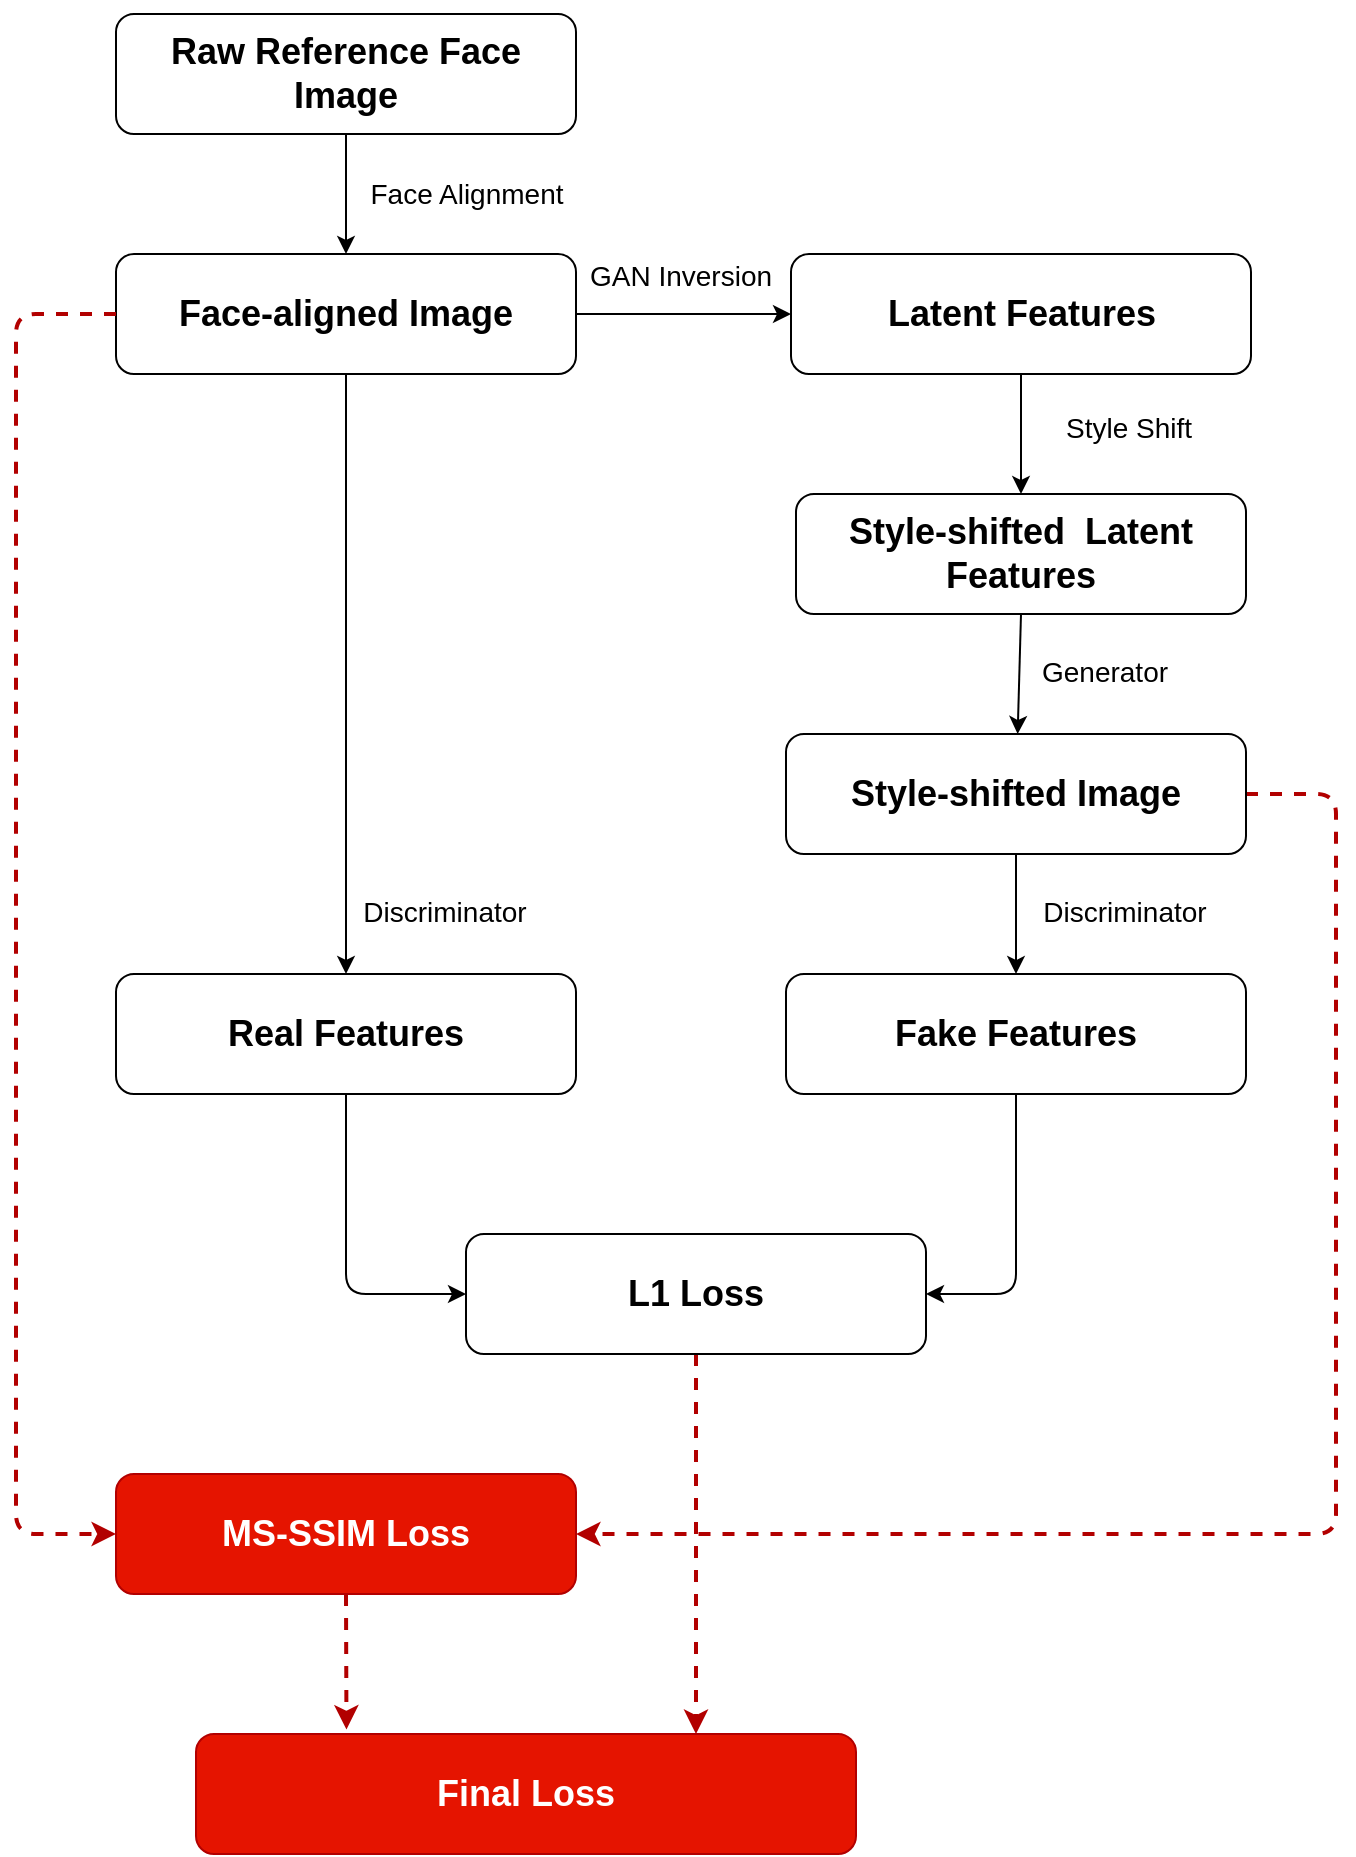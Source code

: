 <mxfile>
    <diagram id="6iw_RZE9-BXgiEtmnTba" name="Page-1">
        <mxGraphModel dx="666" dy="548" grid="1" gridSize="10" guides="1" tooltips="1" connect="1" arrows="1" fold="1" page="1" pageScale="1" pageWidth="850" pageHeight="1100" math="0" shadow="0">
            <root>
                <mxCell id="0"/>
                <mxCell id="1" parent="0"/>
                <mxCell id="2" value="&lt;h2&gt;Raw Reference Face Image&lt;/h2&gt;" style="rounded=1;whiteSpace=wrap;html=1;" parent="1" vertex="1">
                    <mxGeometry x="110" y="40" width="230" height="60" as="geometry"/>
                </mxCell>
                <mxCell id="40" style="edgeStyle=none;html=1;exitX=1;exitY=0.5;exitDx=0;exitDy=0;entryX=0;entryY=0.5;entryDx=0;entryDy=0;" edge="1" parent="1" source="3" target="7">
                    <mxGeometry relative="1" as="geometry"/>
                </mxCell>
                <mxCell id="3" value="&lt;h2&gt;Face-aligned Image&lt;/h2&gt;" style="rounded=1;whiteSpace=wrap;html=1;" parent="1" vertex="1">
                    <mxGeometry x="110" y="160" width="230" height="60" as="geometry"/>
                </mxCell>
                <mxCell id="4" value="" style="endArrow=classic;html=1;exitX=0.5;exitY=1;exitDx=0;exitDy=0;entryX=0.5;entryY=0;entryDx=0;entryDy=0;" parent="1" source="2" target="3" edge="1">
                    <mxGeometry width="50" height="50" relative="1" as="geometry">
                        <mxPoint x="320" y="250" as="sourcePoint"/>
                        <mxPoint x="370" y="200" as="targetPoint"/>
                    </mxGeometry>
                </mxCell>
                <mxCell id="6" value="Face Alignment" style="edgeLabel;html=1;align=center;verticalAlign=middle;resizable=0;points=[];fontSize=14;" parent="4" vertex="1" connectable="0">
                    <mxGeometry x="-0.429" y="-2" relative="1" as="geometry">
                        <mxPoint x="62" y="13" as="offset"/>
                    </mxGeometry>
                </mxCell>
                <mxCell id="15" style="edgeStyle=none;html=1;exitX=0.5;exitY=1;exitDx=0;exitDy=0;entryX=0.5;entryY=0;entryDx=0;entryDy=0;" parent="1" source="7" target="14" edge="1">
                    <mxGeometry relative="1" as="geometry"/>
                </mxCell>
                <mxCell id="7" value="&lt;h2&gt;Latent Features&lt;/h2&gt;" style="rounded=1;whiteSpace=wrap;html=1;" parent="1" vertex="1">
                    <mxGeometry x="447.5" y="160" width="230" height="60" as="geometry"/>
                </mxCell>
                <mxCell id="20" style="edgeStyle=none;html=1;exitX=0.5;exitY=1;exitDx=0;exitDy=0;entryX=0.5;entryY=0;entryDx=0;entryDy=0;fontSize=14;" parent="1" source="3" target="13" edge="1">
                    <mxGeometry relative="1" as="geometry">
                        <mxPoint x="225" y="460" as="sourcePoint"/>
                    </mxGeometry>
                </mxCell>
                <mxCell id="29" style="edgeStyle=none;html=1;exitX=0;exitY=0.5;exitDx=0;exitDy=0;entryX=0;entryY=0.5;entryDx=0;entryDy=0;fillColor=#e51400;strokeColor=#B20000;strokeWidth=2;dashed=1;" parent="1" source="3" target="28" edge="1">
                    <mxGeometry relative="1" as="geometry">
                        <mxPoint x="110" y="430" as="sourcePoint"/>
                        <Array as="points">
                            <mxPoint x="60" y="190"/>
                            <mxPoint x="60" y="800"/>
                        </Array>
                    </mxGeometry>
                </mxCell>
                <mxCell id="26" style="edgeStyle=none;html=1;exitX=0.5;exitY=1;exitDx=0;exitDy=0;entryX=0;entryY=0.5;entryDx=0;entryDy=0;fontSize=14;" parent="1" source="13" target="25" edge="1">
                    <mxGeometry relative="1" as="geometry">
                        <Array as="points">
                            <mxPoint x="225" y="680"/>
                        </Array>
                    </mxGeometry>
                </mxCell>
                <mxCell id="13" value="&lt;h2&gt;Real Features&lt;/h2&gt;" style="rounded=1;whiteSpace=wrap;html=1;" parent="1" vertex="1">
                    <mxGeometry x="110" y="520" width="230" height="60" as="geometry"/>
                </mxCell>
                <mxCell id="18" style="edgeStyle=none;html=1;exitX=0.5;exitY=1;exitDx=0;exitDy=0;" parent="1" source="14" target="17" edge="1">
                    <mxGeometry relative="1" as="geometry"/>
                </mxCell>
                <mxCell id="14" value="&lt;h2&gt;Style-shifted&amp;nbsp; Latent Features&lt;/h2&gt;" style="rounded=1;whiteSpace=wrap;html=1;" parent="1" vertex="1">
                    <mxGeometry x="450" y="280" width="225" height="60" as="geometry"/>
                </mxCell>
                <mxCell id="16" value="Style Shift" style="edgeLabel;html=1;align=center;verticalAlign=middle;resizable=0;points=[];fontSize=14;" parent="1" vertex="1" connectable="0">
                    <mxGeometry x="630" y="250" as="geometry">
                        <mxPoint x="-14" y="-3" as="offset"/>
                    </mxGeometry>
                </mxCell>
                <mxCell id="23" style="edgeStyle=none;html=1;exitX=0.5;exitY=1;exitDx=0;exitDy=0;entryX=0.5;entryY=0;entryDx=0;entryDy=0;fontSize=14;" parent="1" source="17" target="22" edge="1">
                    <mxGeometry relative="1" as="geometry"/>
                </mxCell>
                <mxCell id="30" style="edgeStyle=none;html=1;exitX=1;exitY=0.5;exitDx=0;exitDy=0;entryX=1;entryY=0.5;entryDx=0;entryDy=0;dashed=1;fillColor=#e51400;strokeColor=#B20000;strokeWidth=2;" parent="1" source="17" target="28" edge="1">
                    <mxGeometry relative="1" as="geometry">
                        <Array as="points">
                            <mxPoint x="720" y="430"/>
                            <mxPoint x="720" y="800"/>
                        </Array>
                    </mxGeometry>
                </mxCell>
                <mxCell id="17" value="&lt;h2&gt;Style-shifted Image&lt;/h2&gt;" style="rounded=1;whiteSpace=wrap;html=1;" parent="1" vertex="1">
                    <mxGeometry x="445" y="400" width="230" height="60" as="geometry"/>
                </mxCell>
                <mxCell id="19" value="&lt;font style=&quot;font-size: 14px&quot;&gt;Generator&lt;/font&gt;" style="edgeLabel;html=1;align=center;verticalAlign=middle;resizable=0;points=[];" parent="1" vertex="1" connectable="0">
                    <mxGeometry x="620" y="370" as="geometry">
                        <mxPoint x="-16" y="-1" as="offset"/>
                    </mxGeometry>
                </mxCell>
                <mxCell id="21" value="&lt;span style=&quot;font-size: 14px&quot;&gt;Discriminator&lt;/span&gt;" style="edgeLabel;html=1;align=center;verticalAlign=middle;resizable=0;points=[];" parent="1" vertex="1" connectable="0">
                    <mxGeometry x="290" y="490" as="geometry">
                        <mxPoint x="-16" y="-1" as="offset"/>
                    </mxGeometry>
                </mxCell>
                <mxCell id="27" style="edgeStyle=none;html=1;exitX=0.5;exitY=1;exitDx=0;exitDy=0;entryX=1;entryY=0.5;entryDx=0;entryDy=0;fontSize=14;" parent="1" source="22" target="25" edge="1">
                    <mxGeometry relative="1" as="geometry">
                        <Array as="points">
                            <mxPoint x="560" y="680"/>
                        </Array>
                    </mxGeometry>
                </mxCell>
                <mxCell id="22" value="&lt;h2&gt;Fake Features&lt;/h2&gt;" style="rounded=1;whiteSpace=wrap;html=1;" parent="1" vertex="1">
                    <mxGeometry x="445" y="520" width="230" height="60" as="geometry"/>
                </mxCell>
                <mxCell id="24" value="&lt;span style=&quot;font-size: 14px&quot;&gt;Discriminator&lt;/span&gt;" style="edgeLabel;html=1;align=center;verticalAlign=middle;resizable=0;points=[];" parent="1" vertex="1" connectable="0">
                    <mxGeometry x="630" y="490" as="geometry">
                        <mxPoint x="-16" y="-1" as="offset"/>
                    </mxGeometry>
                </mxCell>
                <mxCell id="33" style="edgeStyle=none;html=1;exitX=0.5;exitY=1;exitDx=0;exitDy=0;fillColor=#e51400;strokeColor=#B20000;strokeWidth=2;dashed=1;" parent="1" source="25" edge="1">
                    <mxGeometry relative="1" as="geometry">
                        <mxPoint x="400" y="900" as="targetPoint"/>
                    </mxGeometry>
                </mxCell>
                <mxCell id="25" value="&lt;h2&gt;L1 Loss&lt;/h2&gt;" style="rounded=1;whiteSpace=wrap;html=1;" parent="1" vertex="1">
                    <mxGeometry x="285" y="650" width="230" height="60" as="geometry"/>
                </mxCell>
                <mxCell id="35" style="edgeStyle=none;html=1;exitX=0.5;exitY=1;exitDx=0;exitDy=0;entryX=0.228;entryY=-0.037;entryDx=0;entryDy=0;entryPerimeter=0;strokeWidth=2;strokeColor=#B20000;dashed=1;fillColor=#e51400;" parent="1" source="28" target="31" edge="1">
                    <mxGeometry relative="1" as="geometry"/>
                </mxCell>
                <mxCell id="28" value="&lt;h2&gt;&lt;font color=&quot;#ffffff&quot;&gt;MS-SSIM Loss&lt;/font&gt;&lt;/h2&gt;" style="rounded=1;whiteSpace=wrap;html=1;fillColor=#e51400;fontColor=#ffffff;strokeColor=#B20000;" parent="1" vertex="1">
                    <mxGeometry x="110" y="770" width="230" height="60" as="geometry"/>
                </mxCell>
                <mxCell id="31" value="&lt;h2&gt;&lt;font color=&quot;#ffffff&quot;&gt;Final Loss&lt;/font&gt;&lt;/h2&gt;" style="rounded=1;whiteSpace=wrap;html=1;fillColor=#e51400;fontColor=#ffffff;strokeColor=#B20000;" parent="1" vertex="1">
                    <mxGeometry x="150" y="900" width="330" height="60" as="geometry"/>
                </mxCell>
                <mxCell id="38" value="GAN Inversion" style="edgeLabel;html=1;align=center;verticalAlign=middle;resizable=0;points=[];fontSize=14;" parent="1" vertex="1" connectable="0">
                    <mxGeometry x="390" y="170" as="geometry">
                        <mxPoint x="2" y="1" as="offset"/>
                    </mxGeometry>
                </mxCell>
            </root>
        </mxGraphModel>
    </diagram>
</mxfile>